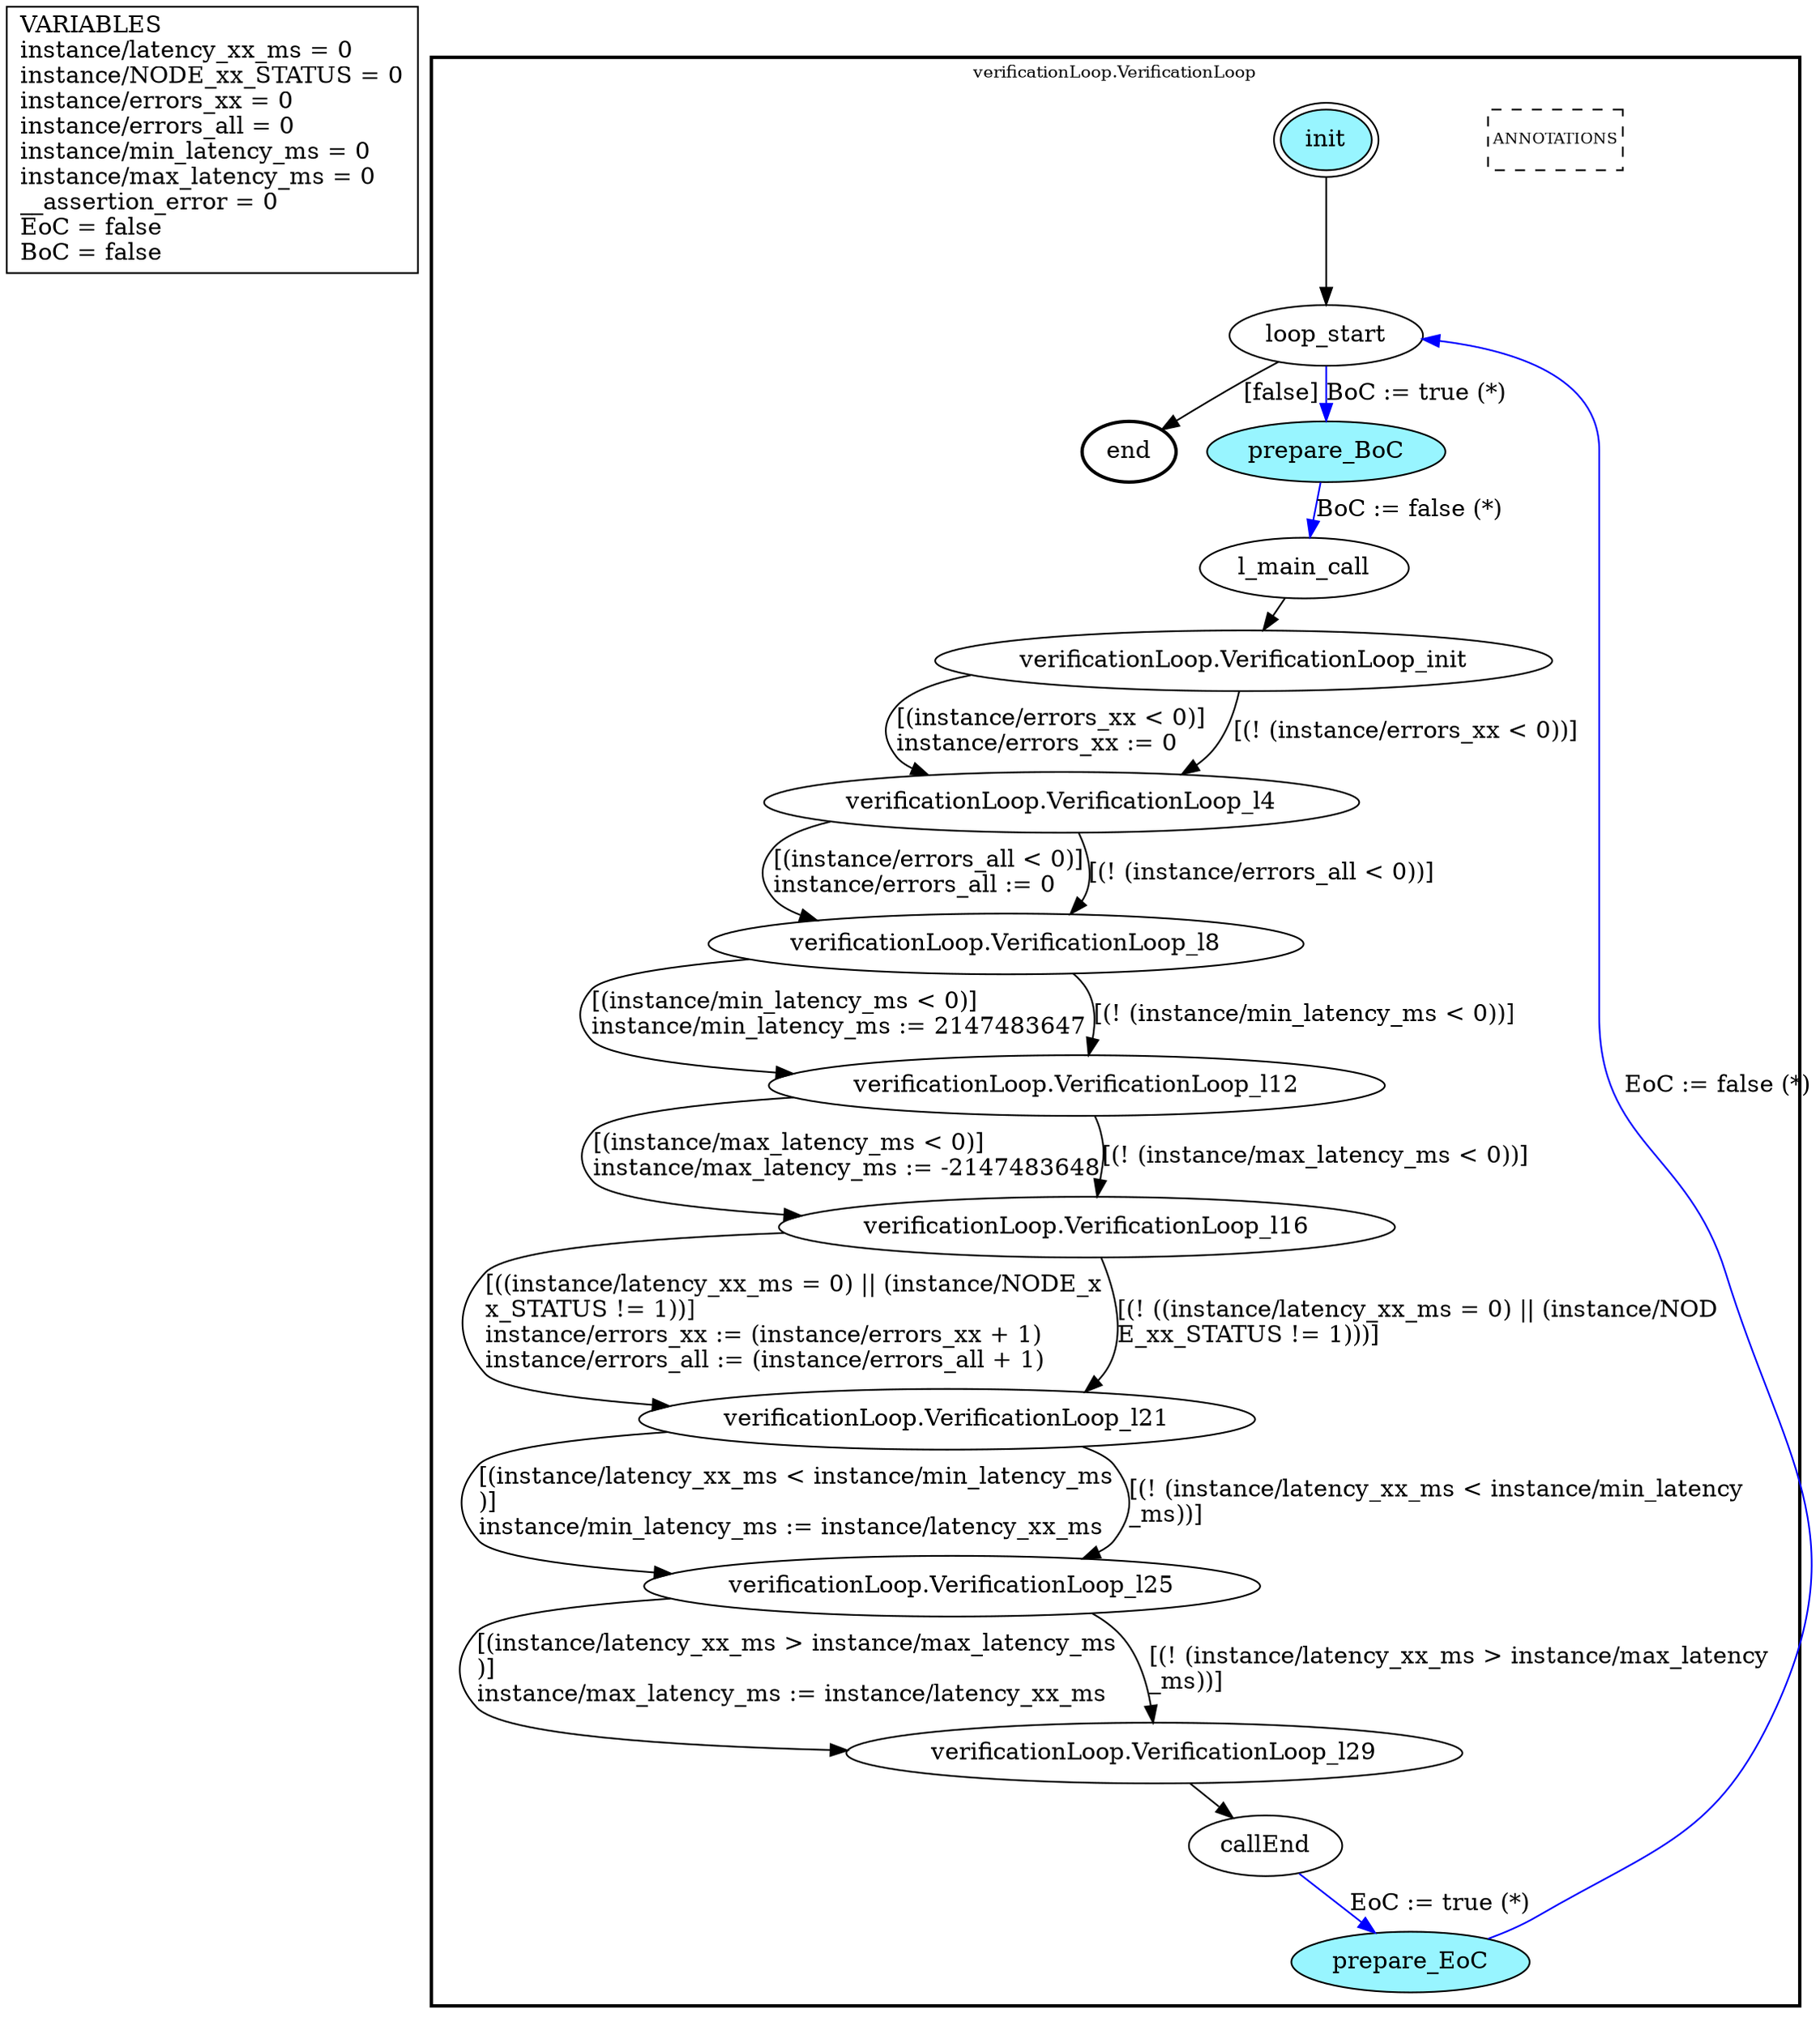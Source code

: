 digraph G {
	vars_declaration_pseudonode_network [
		label="VARIABLES\linstance/latency_xx_ms = 0\linstance/NODE_xx_STATUS = 0\linstance/errors_xx = 0\linstance/errors_all = 0\linstance/min_latency_ms = 0\linstance/max_latency_ms = 0\l__assertion_error = 0\lEoC = false\lBoC = false\l",
		fillcolor="lightgray", shape="rectangle"];
	subgraph clusterverificationLoop_VerificationLoop {
		node [style="filled"];
		style=bold;
		color="black";
		fontsize=10;
		ranksep=0.4;
		
		label="verificationLoop.VerificationLoop";
		
		annotations_pseudonode_verificationLoop_VerificationLoop [
			label="ANNOTATIONS",
			fontsize=9, margin="0.04,0.04", fillcolor="white", shape="rectangle", style="dashed"];
		
		init_verificationLoop_VerificationLoop [label="init", color="black", fillcolor="cadetblue1", peripheries=2, shape="ellipse"];
		end_verificationLoop_VerificationLoop [label="end", color="black", fillcolor="cadetblue1", style=bold, shape="ellipse"];
		loop_start_verificationLoop_VerificationLoop [label="loop_start", color="black", fillcolor="white", shape="ellipse"];
		prepare_BoC_verificationLoop_VerificationLoop [label="prepare_BoC", color="black", fillcolor="cadetblue1", shape="ellipse"];
		l_main_call_verificationLoop_VerificationLoop [label="l_main_call", color="black", fillcolor="white", shape="ellipse"];
		callEnd_verificationLoop_VerificationLoop [label="callEnd", color="black", fillcolor="white", shape="ellipse"];
		prepare_EoC_verificationLoop_VerificationLoop [label="prepare_EoC", color="black", fillcolor="cadetblue1", shape="ellipse"];
		verificationLoop_VerificationLoop_init_verificationLoop_VerificationLoop [label="verificationLoop.VerificationLoop_init", color="black", fillcolor="white", shape="ellipse"];
		verificationLoop_VerificationLoop_l4_verificationLoop_VerificationLoop [label="verificationLoop.VerificationLoop_l4", color="black", fillcolor="white", shape="ellipse"];
		verificationLoop_VerificationLoop_l8_verificationLoop_VerificationLoop [label="verificationLoop.VerificationLoop_l8", color="black", fillcolor="white", shape="ellipse"];
		verificationLoop_VerificationLoop_l12_verificationLoop_VerificationLoop [label="verificationLoop.VerificationLoop_l12", color="black", fillcolor="white", shape="ellipse"];
		verificationLoop_VerificationLoop_l16_verificationLoop_VerificationLoop [label="verificationLoop.VerificationLoop_l16", color="black", fillcolor="white", shape="ellipse"];
		verificationLoop_VerificationLoop_l21_verificationLoop_VerificationLoop [label="verificationLoop.VerificationLoop_l21", color="black", fillcolor="white", shape="ellipse"];
		verificationLoop_VerificationLoop_l25_verificationLoop_VerificationLoop [label="verificationLoop.VerificationLoop_l25", color="black", fillcolor="white", shape="ellipse"];
		verificationLoop_VerificationLoop_l29_verificationLoop_VerificationLoop [label="verificationLoop.VerificationLoop_l29", color="black", fillcolor="white", shape="ellipse"];
		init_verificationLoop_VerificationLoop -> loop_start_verificationLoop_VerificationLoop [color="black", label=""];
		loop_start_verificationLoop_VerificationLoop -> prepare_BoC_verificationLoop_VerificationLoop [color="blue", label="BoC := true (*)"];
		prepare_BoC_verificationLoop_VerificationLoop -> l_main_call_verificationLoop_VerificationLoop [color="blue", label="BoC := false (*)"];
		callEnd_verificationLoop_VerificationLoop -> prepare_EoC_verificationLoop_VerificationLoop [color="blue", label="EoC := true (*)"];
		prepare_EoC_verificationLoop_VerificationLoop -> loop_start_verificationLoop_VerificationLoop [color="blue", label="EoC := false (*)"];
		loop_start_verificationLoop_VerificationLoop -> end_verificationLoop_VerificationLoop [color="black", label="[false]"];
		verificationLoop_VerificationLoop_init_verificationLoop_VerificationLoop -> verificationLoop_VerificationLoop_l4_verificationLoop_VerificationLoop [color="black", label="[(instance/errors_xx < 0)]\linstance/errors_xx := 0\l"];
		verificationLoop_VerificationLoop_init_verificationLoop_VerificationLoop -> verificationLoop_VerificationLoop_l4_verificationLoop_VerificationLoop [color="black", label="[(! (instance/errors_xx < 0))]"];
		verificationLoop_VerificationLoop_l4_verificationLoop_VerificationLoop -> verificationLoop_VerificationLoop_l8_verificationLoop_VerificationLoop [color="black", label="[(instance/errors_all < 0)]\linstance/errors_all := 0\l"];
		verificationLoop_VerificationLoop_l4_verificationLoop_VerificationLoop -> verificationLoop_VerificationLoop_l8_verificationLoop_VerificationLoop [color="black", label="[(! (instance/errors_all < 0))]"];
		verificationLoop_VerificationLoop_l8_verificationLoop_VerificationLoop -> verificationLoop_VerificationLoop_l12_verificationLoop_VerificationLoop [color="black", label="[(instance/min_latency_ms < 0)]\linstance/min_latency_ms := 2147483647\l"];
		verificationLoop_VerificationLoop_l8_verificationLoop_VerificationLoop -> verificationLoop_VerificationLoop_l12_verificationLoop_VerificationLoop [color="black", label="[(! (instance/min_latency_ms < 0))]"];
		verificationLoop_VerificationLoop_l12_verificationLoop_VerificationLoop -> verificationLoop_VerificationLoop_l16_verificationLoop_VerificationLoop [color="black", label="[(instance/max_latency_ms < 0)]\linstance/max_latency_ms := -2147483648\l"];
		verificationLoop_VerificationLoop_l12_verificationLoop_VerificationLoop -> verificationLoop_VerificationLoop_l16_verificationLoop_VerificationLoop [color="black", label="[(! (instance/max_latency_ms < 0))]"];
		verificationLoop_VerificationLoop_l16_verificationLoop_VerificationLoop -> verificationLoop_VerificationLoop_l21_verificationLoop_VerificationLoop [color="black", label="[((instance/latency_xx_ms = 0) || (instance/NODE_x\lx_STATUS != 1))]\linstance/errors_xx := (instance/errors_xx + 1)\linstance/errors_all := (instance/errors_all + 1)\l"];
		verificationLoop_VerificationLoop_l16_verificationLoop_VerificationLoop -> verificationLoop_VerificationLoop_l21_verificationLoop_VerificationLoop [color="black", label="[(! ((instance/latency_xx_ms = 0) || (instance/NOD\lE_xx_STATUS != 1)))]\l"];
		verificationLoop_VerificationLoop_l21_verificationLoop_VerificationLoop -> verificationLoop_VerificationLoop_l25_verificationLoop_VerificationLoop [color="black", label="[(instance/latency_xx_ms < instance/min_latency_ms\l)]\linstance/min_latency_ms := instance/latency_xx_ms\l"];
		verificationLoop_VerificationLoop_l21_verificationLoop_VerificationLoop -> verificationLoop_VerificationLoop_l25_verificationLoop_VerificationLoop [color="black", label="[(! (instance/latency_xx_ms < instance/min_latency\l_ms))]\l"];
		verificationLoop_VerificationLoop_l25_verificationLoop_VerificationLoop -> verificationLoop_VerificationLoop_l29_verificationLoop_VerificationLoop [color="black", label="[(instance/latency_xx_ms > instance/max_latency_ms\l)]\linstance/max_latency_ms := instance/latency_xx_ms\l"];
		verificationLoop_VerificationLoop_l25_verificationLoop_VerificationLoop -> verificationLoop_VerificationLoop_l29_verificationLoop_VerificationLoop [color="black", label="[(! (instance/latency_xx_ms > instance/max_latency\l_ms))]\l"];
		l_main_call_verificationLoop_VerificationLoop -> verificationLoop_VerificationLoop_init_verificationLoop_VerificationLoop [color="black", label=""];
		verificationLoop_VerificationLoop_l29_verificationLoop_VerificationLoop -> callEnd_verificationLoop_VerificationLoop [color="black", label=""];
	}
}

